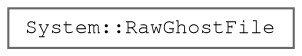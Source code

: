 digraph "Graphical Class Hierarchy"
{
 // LATEX_PDF_SIZE
  bgcolor="transparent";
  edge [fontname=FreeMono,fontsize=10,labelfontname=FreeMono,labelfontsize=10];
  node [fontname=FreeMono,fontsize=10,shape=box,height=0.2,width=0.4];
  rankdir="LR";
  Node0 [label="System::RawGhostFile",height=0.2,width=0.4,color="grey40", fillcolor="white", style="filled",URL="$struct_system_1_1_raw_ghost_file.html",tooltip=" "];
}

